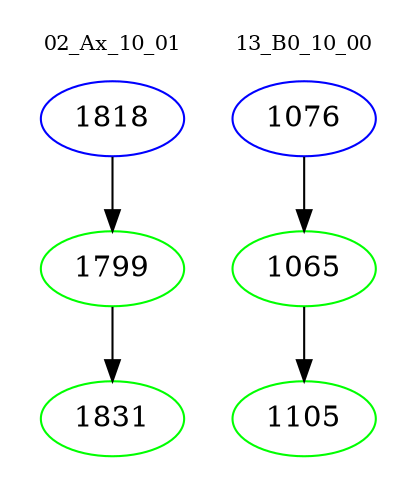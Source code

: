 digraph{
subgraph cluster_0 {
color = white
label = "02_Ax_10_01";
fontsize=10;
T0_1818 [label="1818", color="blue"]
T0_1818 -> T0_1799 [color="black"]
T0_1799 [label="1799", color="green"]
T0_1799 -> T0_1831 [color="black"]
T0_1831 [label="1831", color="green"]
}
subgraph cluster_1 {
color = white
label = "13_B0_10_00";
fontsize=10;
T1_1076 [label="1076", color="blue"]
T1_1076 -> T1_1065 [color="black"]
T1_1065 [label="1065", color="green"]
T1_1065 -> T1_1105 [color="black"]
T1_1105 [label="1105", color="green"]
}
}
